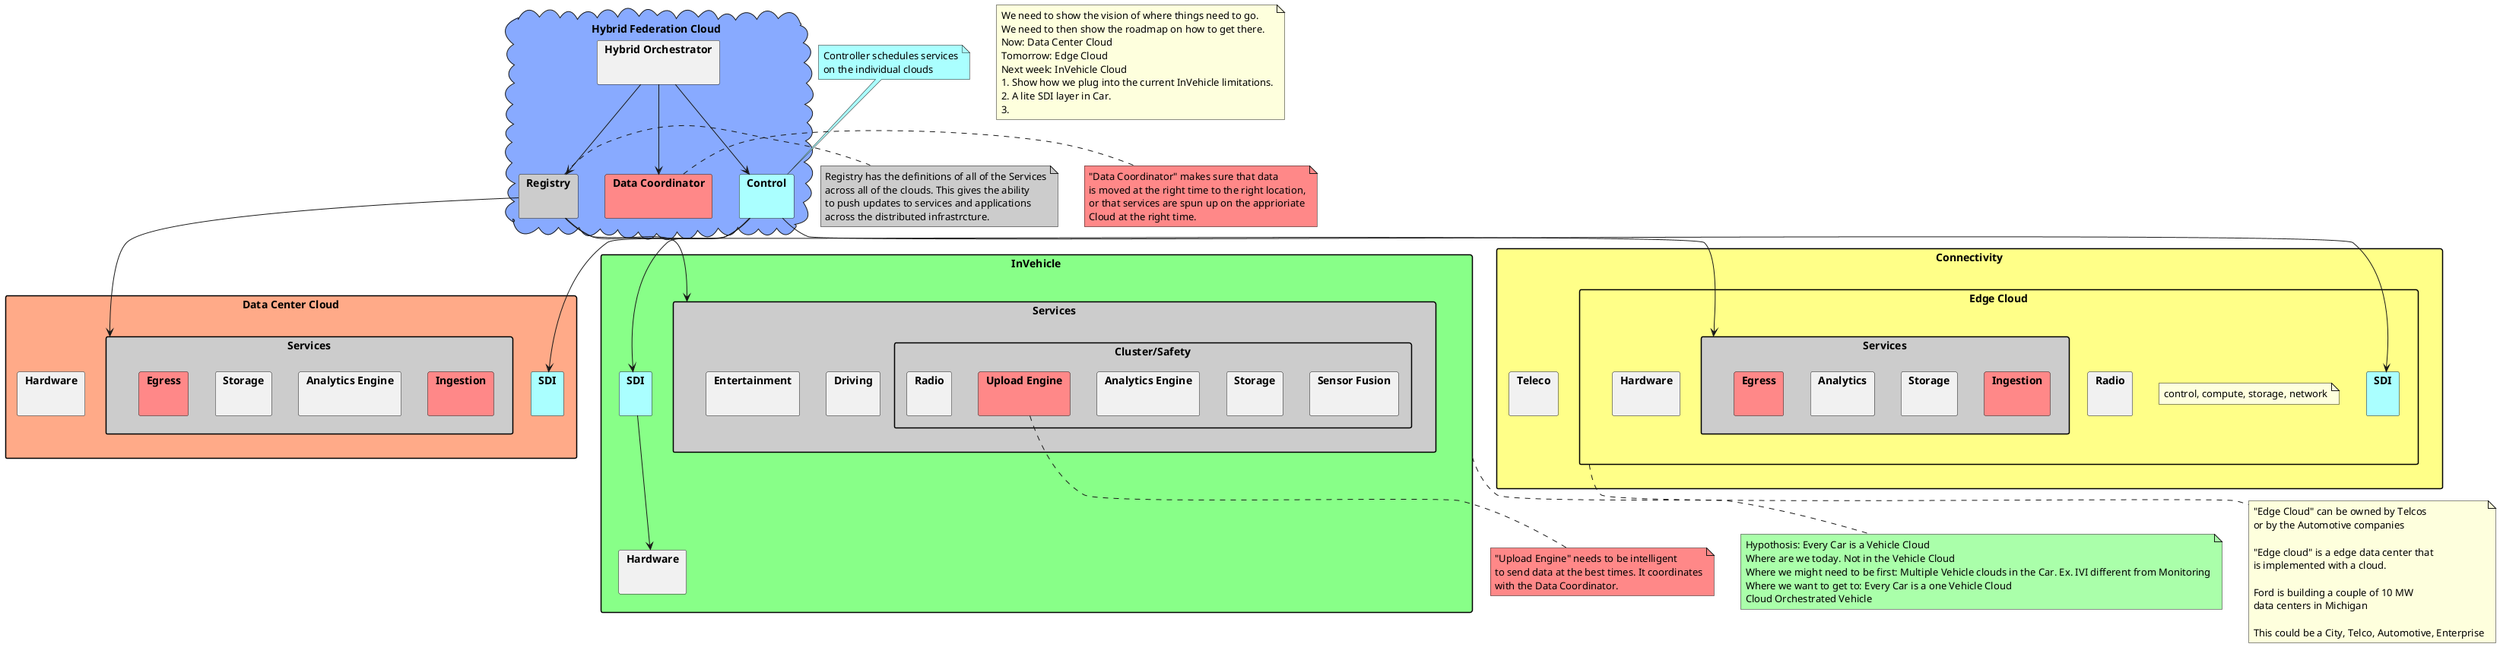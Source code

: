 @startuml

skinparam packageStyle rect

top to bottom direction
cloud "Hybrid Federation Cloud" as HC #88aaff {
  package "Hybrid Orchestrator" as HOH { }
  package "Data Coordinator" as DCH #ff8888 { }
  package "Registry" as RH #cccccc { }
  package "Control" as CH #aaffff { }
  HOH --> DCH
  HOH --> CH
  HOH --> RH
}
note right of RH #cccccc
    Registry has the definitions of all of the Services
    across all of the clouds. This gives the ability
    to push updates to services and applications
    across the distributed infrastrcture.
end note

note left of DCH #ff8888
    "Data Coordinator" makes sure that data
    is moved at the right time to the right location,
    or that services are spun up on the apprioriate
    Cloud at the right time.
end note

note top of CH #aaffff
Controller schedules services
on the individual clouds
end note

package "Data Center Cloud" as DCC #ffaa88 {
  package Services as SD #cccccc {
    package Ingestion as ID #ff8888 { }
    package "Analytics Engine" as AED { }
    package Storage as SDCC { }
    package Egress as ED #ff8888 { }
  }
  package SDI as SDID #aaffff { }
  package Hardware as HDCC { }
}

package Connectivity #ffff88 {
  package Teleco as TC { }
  package "Edge Cloud" as ECC {
    package Services as ECS #cccccc {
      package "Ingestion" as IC #ff8888 { }
      package "Storage" as SC { }
      package "Analytics" as AC { }
      package "Egress" as EC #ff8888 { }
    }
    package "Radio" as RC { }
    package SDI as SDIC #aaffff { }
    package Hardware as HwC { }
  note as Note1
    control, compute, storage, network
  end Note
  }
}

package InVehicle #88ff88 {
  package SDI as SDII #aaffff { }
  package "Services" as SI #cccccc {
    package "Cluster/Safety" {
        package "Sensor Fusion" as SFI { }
        package "Storage"  as SFIS{ }
        package "Analytics Engine" as AES { }
        package "Upload Engine" as UES #ff8888 { }
        package "Radio" as RIV { }
    }
    package "Driving" { }
    package "Entertainment" { }
  }
  package Hardware as HI { }
  SDII --> HI
}

note bottom of InVehicle  #aaffaa
Hypothosis: Every Car is a Vehicle Cloud
Where are we today. Not in the Vehicle Cloud
Where we might need to be first: Multiple Vehicle clouds in the Car. Ex. IVI different from Monitoring
Where we want to get to: Every Car is a one Vehicle Cloud
Cloud Orchestrated Vehicle
end note

CH --> SDII
CH --> SDIC
CH --> SDID

RH --> SI
RH --> ECS
RH --> SD

note bottom of UES #ff8888
"Upload Engine" needs to be intelligent
to send data at the best times. It coordinates
with the Data Coordinator.
end note

note bottom of ECC
"Edge Cloud" can be owned by Telcos
or by the Automotive companies

"Edge cloud" is a edge data center that
is implemented with a cloud.

Ford is building a couple of 10 MW
data centers in Michigan

This could be a City, Telco, Automotive, Enterprise
end note

note as GeneralNote
We need to show the vision of where things need to go.
We need to then show the roadmap on how to get there.
Now: Data Center Cloud
Tomorrow: Edge Cloud
Next week: InVehicle Cloud
1. Show how we plug into the current InVehicle limitations.
2. A lite SDI layer in Car.
3.
end note
@enduml


